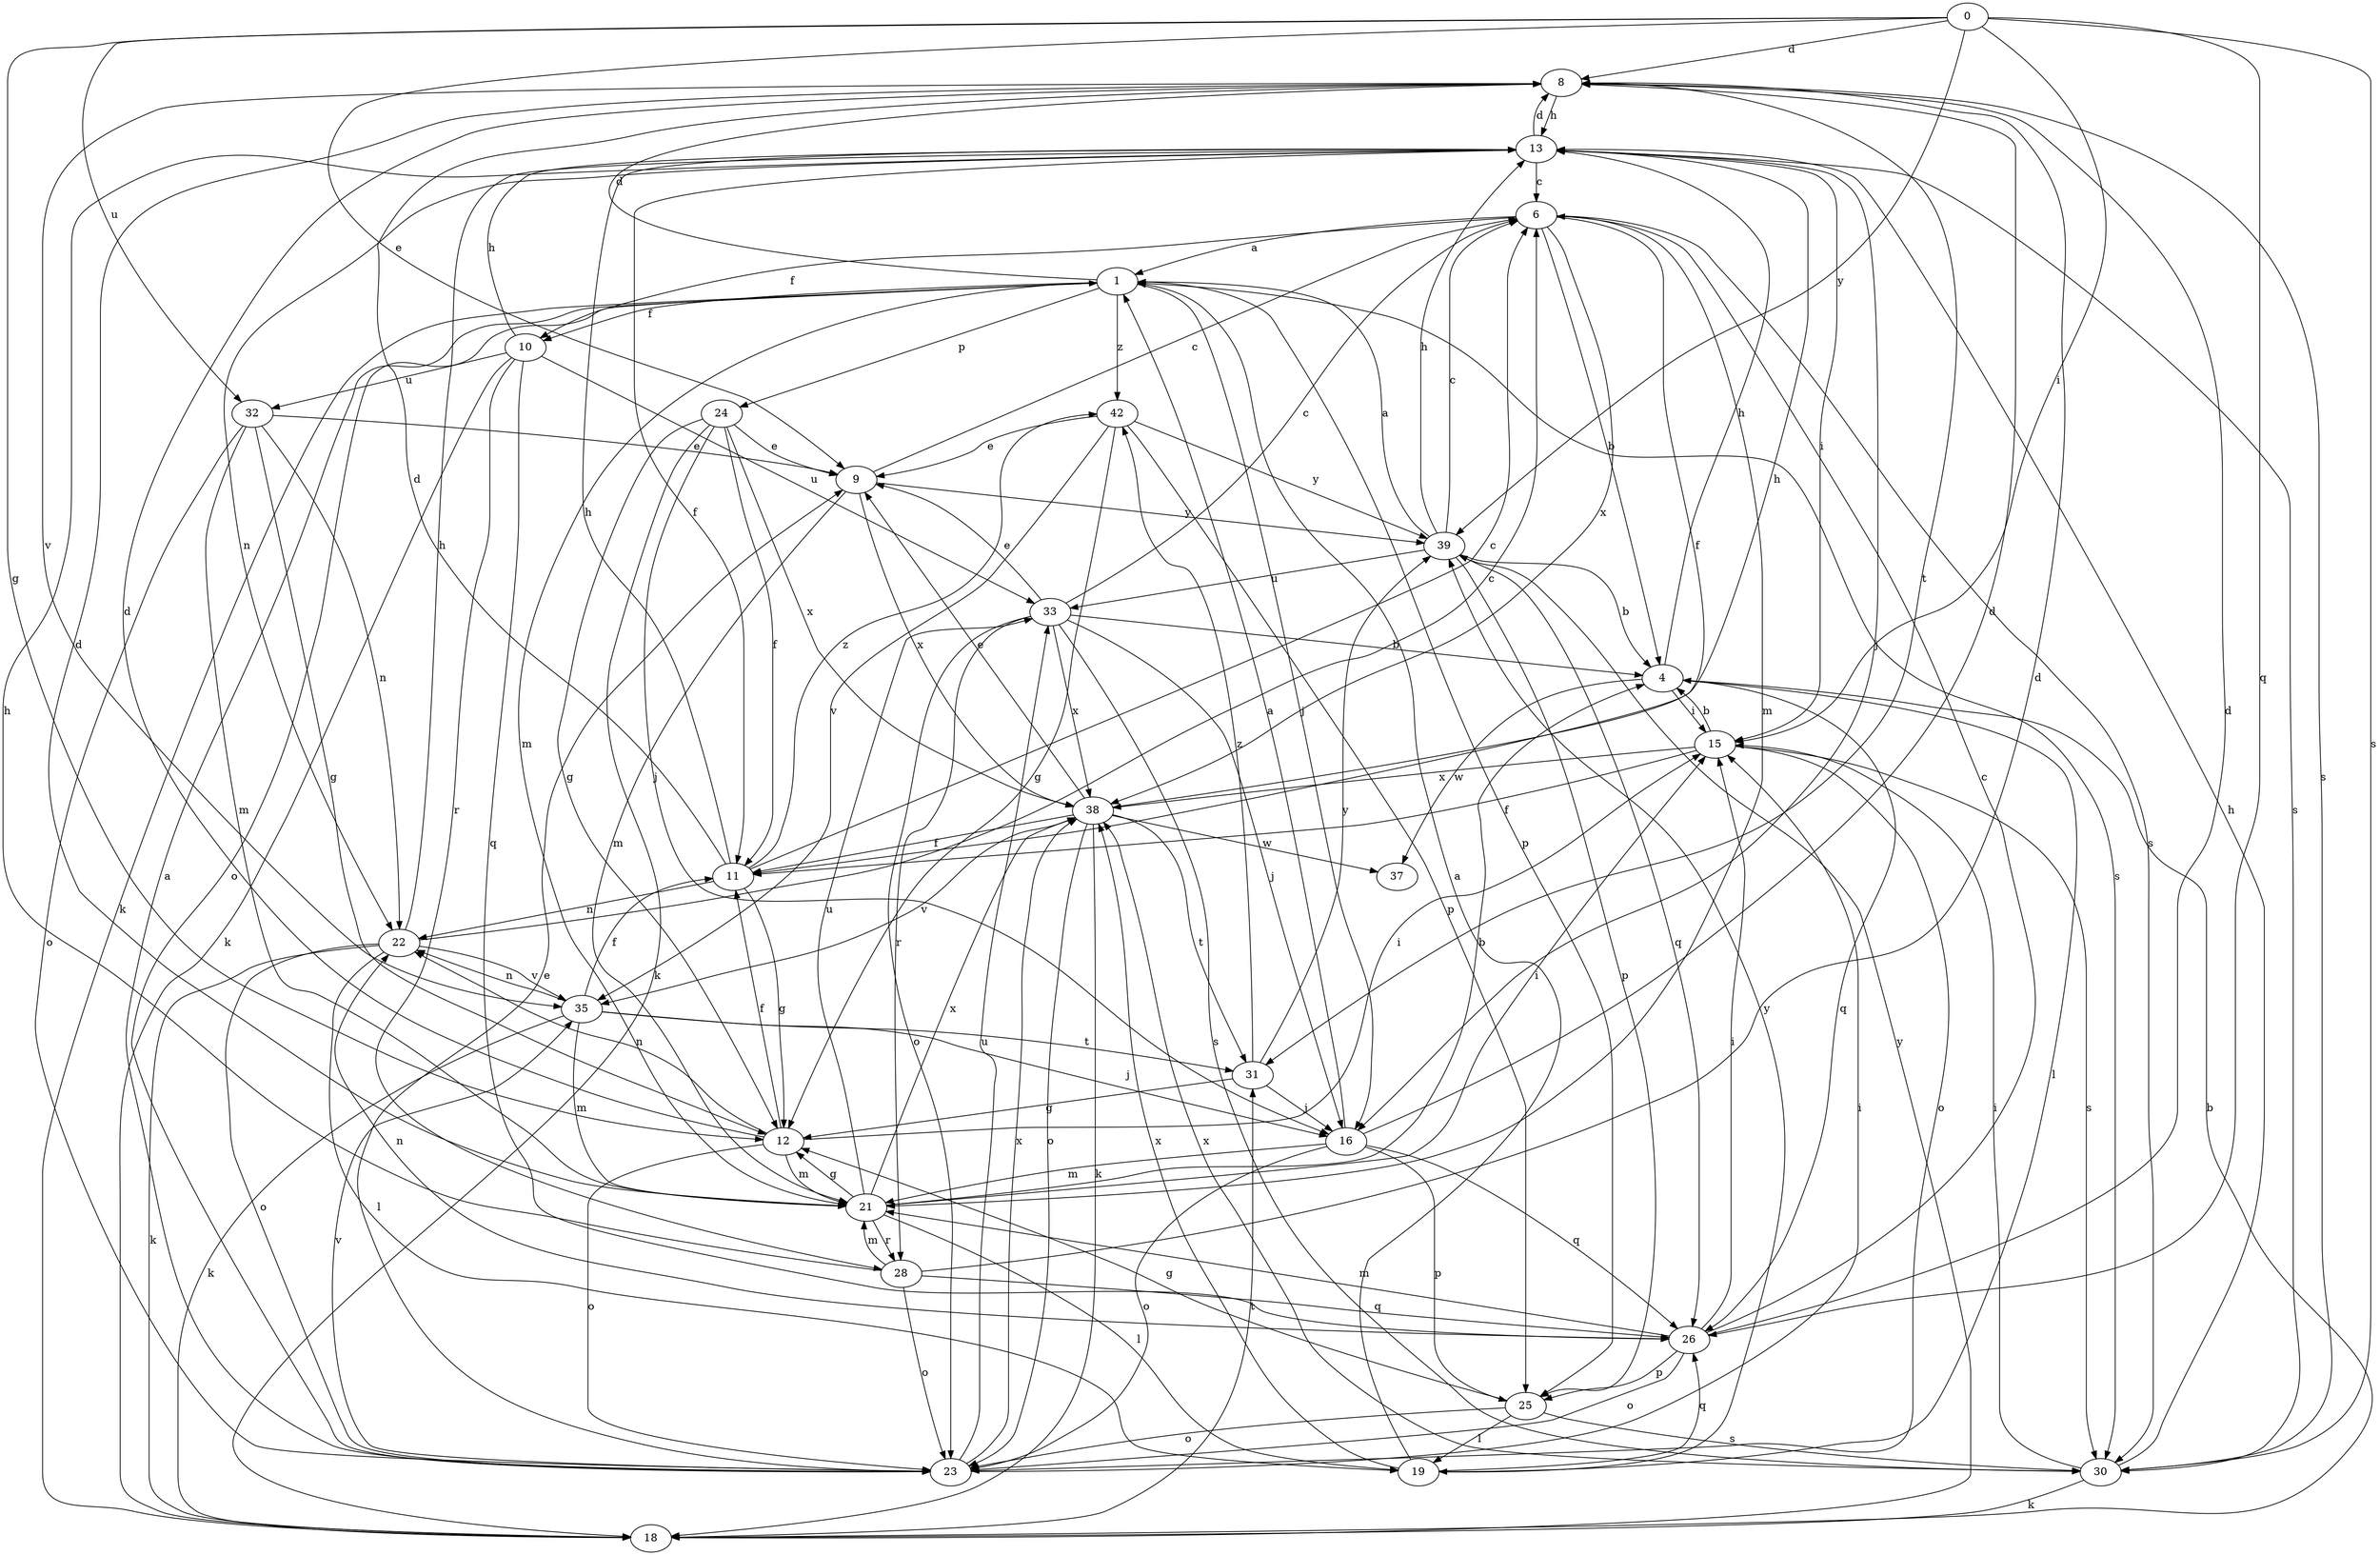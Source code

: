 strict digraph  {
0;
1;
4;
6;
8;
9;
10;
11;
12;
13;
15;
16;
18;
19;
21;
22;
23;
24;
25;
26;
28;
30;
31;
32;
33;
35;
37;
38;
39;
42;
0 -> 8  [label=d];
0 -> 9  [label=e];
0 -> 12  [label=g];
0 -> 15  [label=i];
0 -> 26  [label=q];
0 -> 30  [label=s];
0 -> 32  [label=u];
0 -> 39  [label=y];
1 -> 8  [label=d];
1 -> 10  [label=f];
1 -> 16  [label=j];
1 -> 18  [label=k];
1 -> 21  [label=m];
1 -> 23  [label=o];
1 -> 24  [label=p];
1 -> 25  [label=p];
1 -> 30  [label=s];
1 -> 42  [label=z];
4 -> 13  [label=h];
4 -> 15  [label=i];
4 -> 19  [label=l];
4 -> 26  [label=q];
4 -> 37  [label=w];
6 -> 1  [label=a];
6 -> 4  [label=b];
6 -> 10  [label=f];
6 -> 11  [label=f];
6 -> 21  [label=m];
6 -> 30  [label=s];
6 -> 38  [label=x];
8 -> 13  [label=h];
8 -> 30  [label=s];
8 -> 31  [label=t];
8 -> 35  [label=v];
9 -> 6  [label=c];
9 -> 21  [label=m];
9 -> 38  [label=x];
9 -> 39  [label=y];
10 -> 13  [label=h];
10 -> 18  [label=k];
10 -> 26  [label=q];
10 -> 28  [label=r];
10 -> 32  [label=u];
10 -> 33  [label=u];
11 -> 6  [label=c];
11 -> 8  [label=d];
11 -> 12  [label=g];
11 -> 13  [label=h];
11 -> 22  [label=n];
11 -> 42  [label=z];
12 -> 8  [label=d];
12 -> 11  [label=f];
12 -> 15  [label=i];
12 -> 21  [label=m];
12 -> 22  [label=n];
12 -> 23  [label=o];
13 -> 6  [label=c];
13 -> 8  [label=d];
13 -> 11  [label=f];
13 -> 15  [label=i];
13 -> 16  [label=j];
13 -> 22  [label=n];
13 -> 30  [label=s];
15 -> 4  [label=b];
15 -> 11  [label=f];
15 -> 23  [label=o];
15 -> 30  [label=s];
15 -> 38  [label=x];
16 -> 1  [label=a];
16 -> 8  [label=d];
16 -> 21  [label=m];
16 -> 23  [label=o];
16 -> 25  [label=p];
16 -> 26  [label=q];
18 -> 4  [label=b];
18 -> 31  [label=t];
18 -> 39  [label=y];
19 -> 1  [label=a];
19 -> 26  [label=q];
19 -> 38  [label=x];
19 -> 39  [label=y];
21 -> 4  [label=b];
21 -> 8  [label=d];
21 -> 12  [label=g];
21 -> 15  [label=i];
21 -> 19  [label=l];
21 -> 28  [label=r];
21 -> 33  [label=u];
21 -> 38  [label=x];
22 -> 6  [label=c];
22 -> 13  [label=h];
22 -> 18  [label=k];
22 -> 19  [label=l];
22 -> 23  [label=o];
22 -> 35  [label=v];
23 -> 1  [label=a];
23 -> 9  [label=e];
23 -> 15  [label=i];
23 -> 33  [label=u];
23 -> 35  [label=v];
23 -> 38  [label=x];
24 -> 9  [label=e];
24 -> 11  [label=f];
24 -> 12  [label=g];
24 -> 16  [label=j];
24 -> 18  [label=k];
24 -> 38  [label=x];
25 -> 12  [label=g];
25 -> 19  [label=l];
25 -> 23  [label=o];
25 -> 30  [label=s];
26 -> 6  [label=c];
26 -> 8  [label=d];
26 -> 15  [label=i];
26 -> 21  [label=m];
26 -> 22  [label=n];
26 -> 23  [label=o];
26 -> 25  [label=p];
28 -> 8  [label=d];
28 -> 13  [label=h];
28 -> 21  [label=m];
28 -> 23  [label=o];
28 -> 26  [label=q];
30 -> 13  [label=h];
30 -> 15  [label=i];
30 -> 18  [label=k];
30 -> 38  [label=x];
31 -> 12  [label=g];
31 -> 16  [label=j];
31 -> 39  [label=y];
31 -> 42  [label=z];
32 -> 9  [label=e];
32 -> 12  [label=g];
32 -> 21  [label=m];
32 -> 22  [label=n];
32 -> 23  [label=o];
33 -> 4  [label=b];
33 -> 6  [label=c];
33 -> 9  [label=e];
33 -> 16  [label=j];
33 -> 23  [label=o];
33 -> 28  [label=r];
33 -> 30  [label=s];
33 -> 38  [label=x];
35 -> 11  [label=f];
35 -> 16  [label=j];
35 -> 18  [label=k];
35 -> 21  [label=m];
35 -> 22  [label=n];
35 -> 31  [label=t];
38 -> 9  [label=e];
38 -> 11  [label=f];
38 -> 13  [label=h];
38 -> 18  [label=k];
38 -> 23  [label=o];
38 -> 31  [label=t];
38 -> 35  [label=v];
38 -> 37  [label=w];
39 -> 1  [label=a];
39 -> 4  [label=b];
39 -> 6  [label=c];
39 -> 13  [label=h];
39 -> 25  [label=p];
39 -> 26  [label=q];
39 -> 33  [label=u];
42 -> 9  [label=e];
42 -> 12  [label=g];
42 -> 25  [label=p];
42 -> 35  [label=v];
42 -> 39  [label=y];
}
